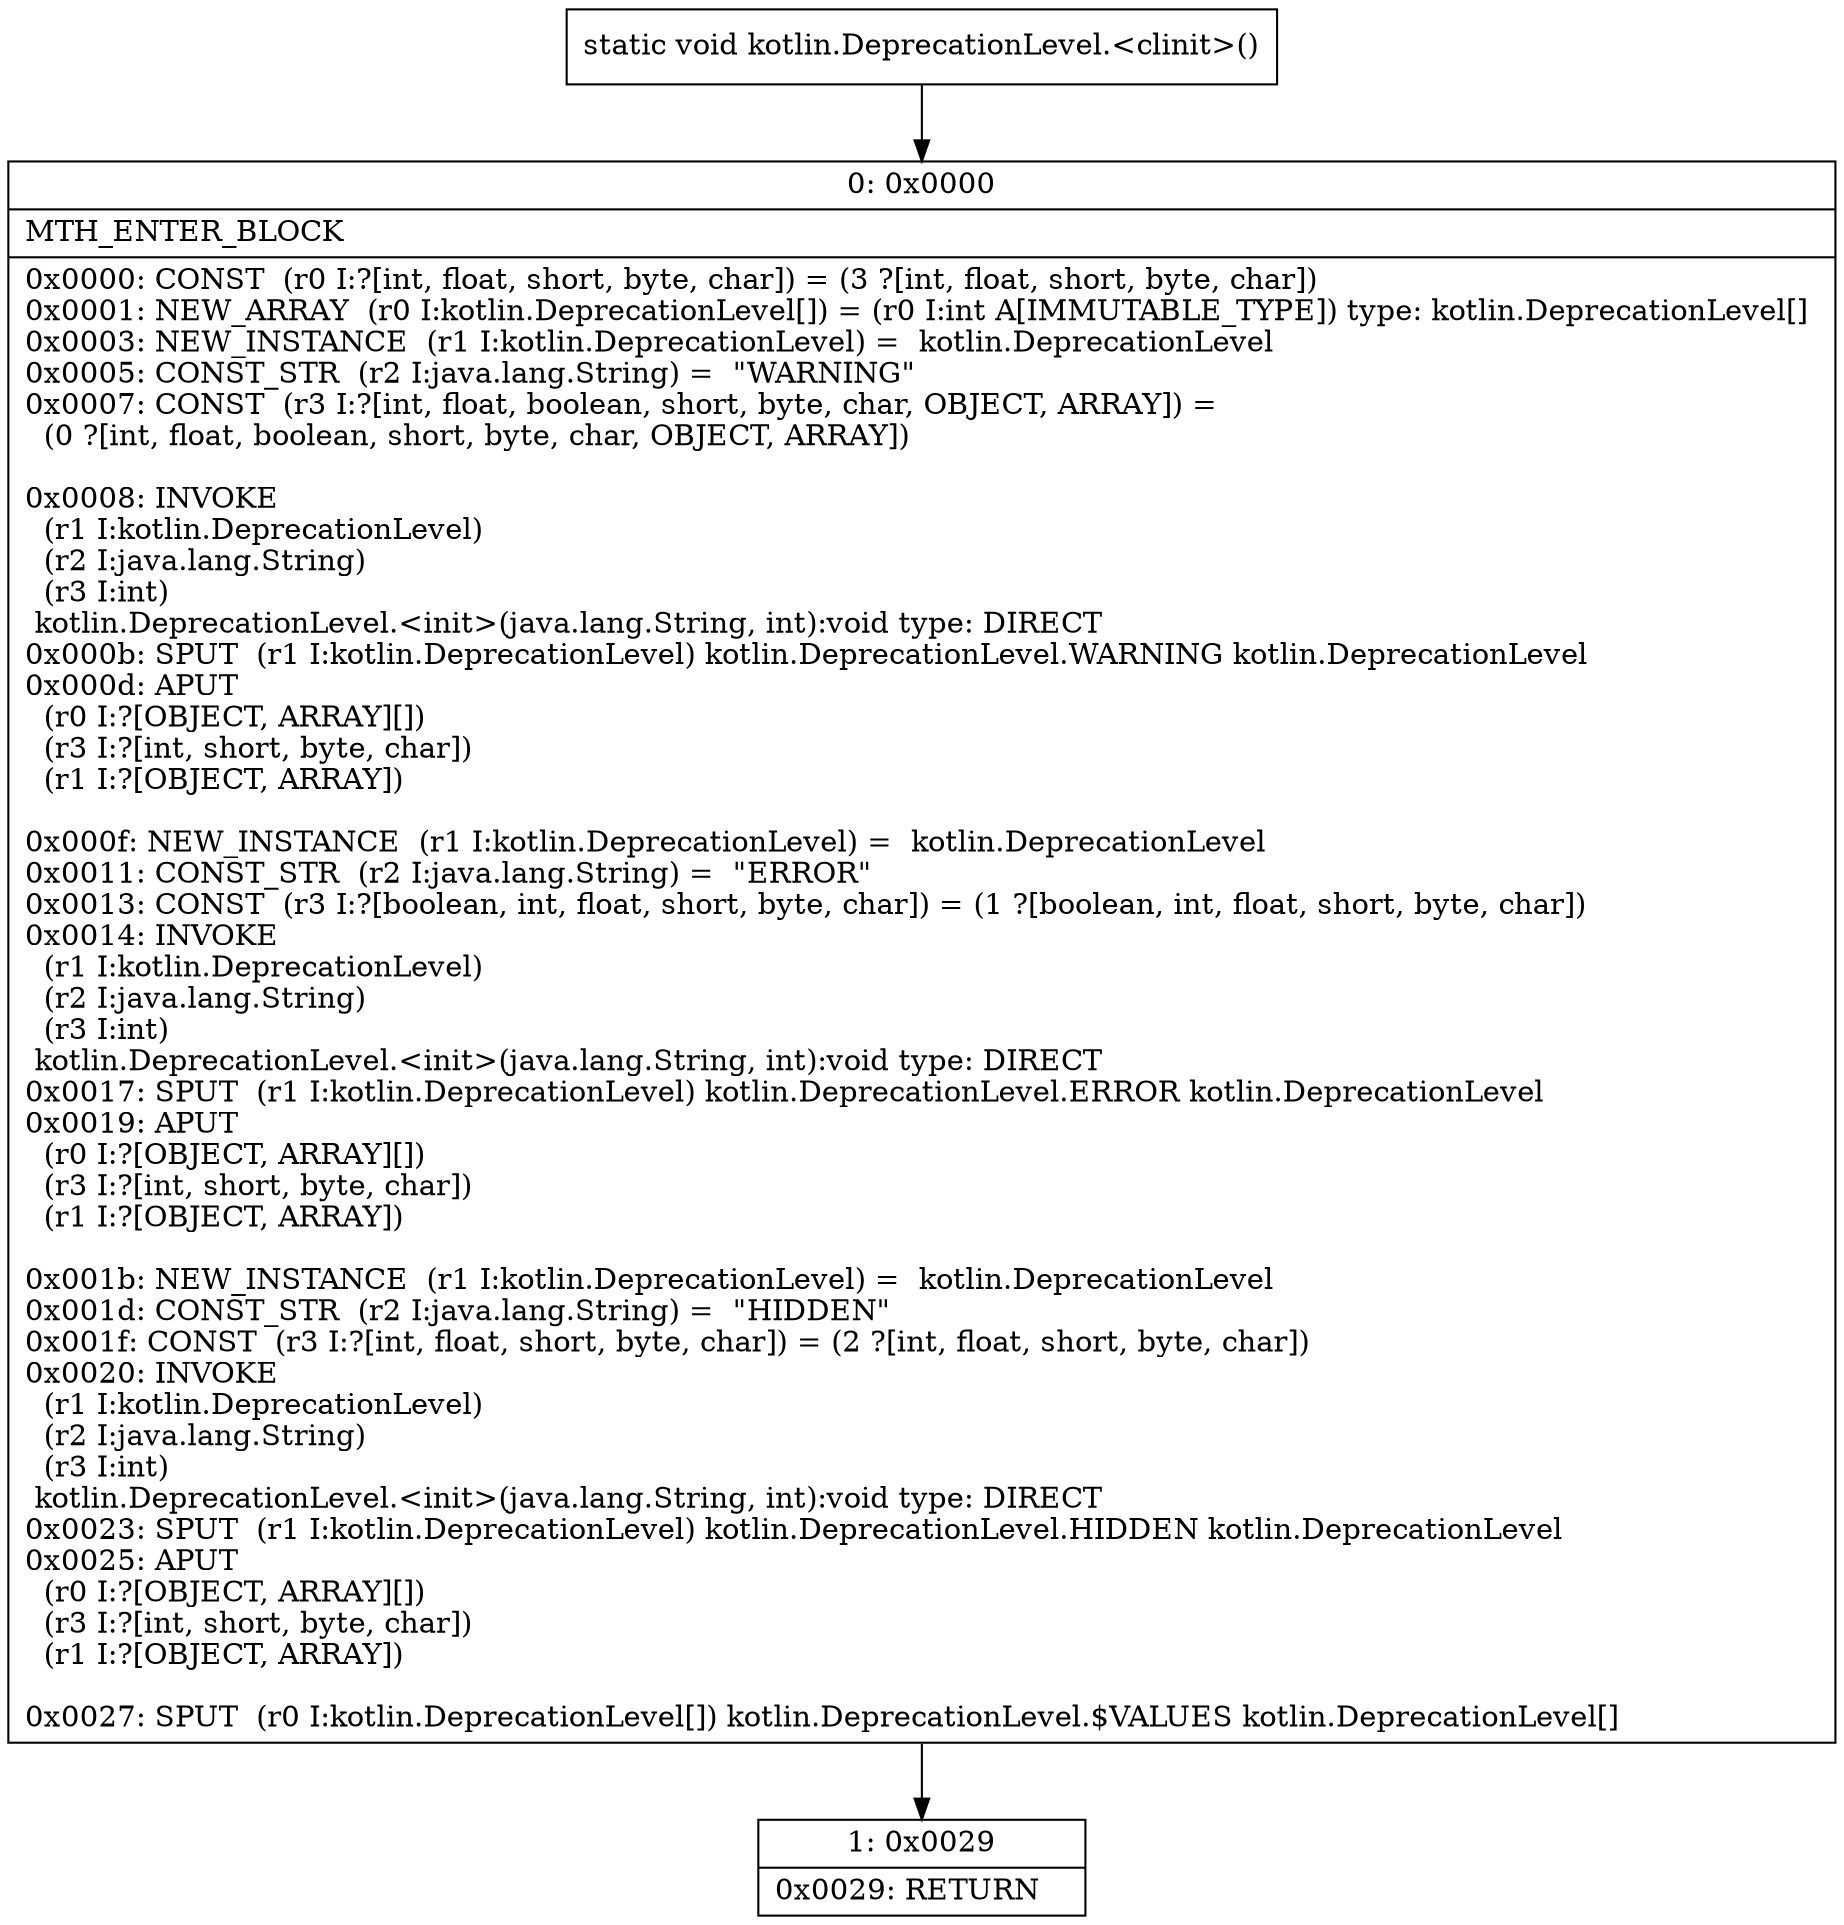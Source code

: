 digraph "CFG forkotlin.DeprecationLevel.\<clinit\>()V" {
Node_0 [shape=record,label="{0\:\ 0x0000|MTH_ENTER_BLOCK\l|0x0000: CONST  (r0 I:?[int, float, short, byte, char]) = (3 ?[int, float, short, byte, char]) \l0x0001: NEW_ARRAY  (r0 I:kotlin.DeprecationLevel[]) = (r0 I:int A[IMMUTABLE_TYPE]) type: kotlin.DeprecationLevel[] \l0x0003: NEW_INSTANCE  (r1 I:kotlin.DeprecationLevel) =  kotlin.DeprecationLevel \l0x0005: CONST_STR  (r2 I:java.lang.String) =  \"WARNING\" \l0x0007: CONST  (r3 I:?[int, float, boolean, short, byte, char, OBJECT, ARRAY]) = \l  (0 ?[int, float, boolean, short, byte, char, OBJECT, ARRAY])\l \l0x0008: INVOKE  \l  (r1 I:kotlin.DeprecationLevel)\l  (r2 I:java.lang.String)\l  (r3 I:int)\l kotlin.DeprecationLevel.\<init\>(java.lang.String, int):void type: DIRECT \l0x000b: SPUT  (r1 I:kotlin.DeprecationLevel) kotlin.DeprecationLevel.WARNING kotlin.DeprecationLevel \l0x000d: APUT  \l  (r0 I:?[OBJECT, ARRAY][])\l  (r3 I:?[int, short, byte, char])\l  (r1 I:?[OBJECT, ARRAY])\l \l0x000f: NEW_INSTANCE  (r1 I:kotlin.DeprecationLevel) =  kotlin.DeprecationLevel \l0x0011: CONST_STR  (r2 I:java.lang.String) =  \"ERROR\" \l0x0013: CONST  (r3 I:?[boolean, int, float, short, byte, char]) = (1 ?[boolean, int, float, short, byte, char]) \l0x0014: INVOKE  \l  (r1 I:kotlin.DeprecationLevel)\l  (r2 I:java.lang.String)\l  (r3 I:int)\l kotlin.DeprecationLevel.\<init\>(java.lang.String, int):void type: DIRECT \l0x0017: SPUT  (r1 I:kotlin.DeprecationLevel) kotlin.DeprecationLevel.ERROR kotlin.DeprecationLevel \l0x0019: APUT  \l  (r0 I:?[OBJECT, ARRAY][])\l  (r3 I:?[int, short, byte, char])\l  (r1 I:?[OBJECT, ARRAY])\l \l0x001b: NEW_INSTANCE  (r1 I:kotlin.DeprecationLevel) =  kotlin.DeprecationLevel \l0x001d: CONST_STR  (r2 I:java.lang.String) =  \"HIDDEN\" \l0x001f: CONST  (r3 I:?[int, float, short, byte, char]) = (2 ?[int, float, short, byte, char]) \l0x0020: INVOKE  \l  (r1 I:kotlin.DeprecationLevel)\l  (r2 I:java.lang.String)\l  (r3 I:int)\l kotlin.DeprecationLevel.\<init\>(java.lang.String, int):void type: DIRECT \l0x0023: SPUT  (r1 I:kotlin.DeprecationLevel) kotlin.DeprecationLevel.HIDDEN kotlin.DeprecationLevel \l0x0025: APUT  \l  (r0 I:?[OBJECT, ARRAY][])\l  (r3 I:?[int, short, byte, char])\l  (r1 I:?[OBJECT, ARRAY])\l \l0x0027: SPUT  (r0 I:kotlin.DeprecationLevel[]) kotlin.DeprecationLevel.$VALUES kotlin.DeprecationLevel[] \l}"];
Node_1 [shape=record,label="{1\:\ 0x0029|0x0029: RETURN   \l}"];
MethodNode[shape=record,label="{static void kotlin.DeprecationLevel.\<clinit\>() }"];
MethodNode -> Node_0;
Node_0 -> Node_1;
}

